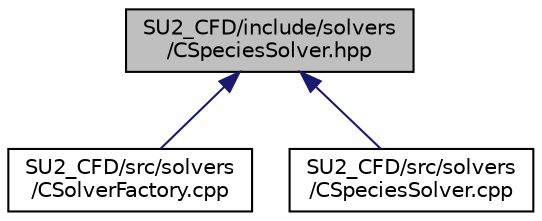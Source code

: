 digraph "SU2_CFD/include/solvers/CSpeciesSolver.hpp"
{
 // LATEX_PDF_SIZE
  edge [fontname="Helvetica",fontsize="10",labelfontname="Helvetica",labelfontsize="10"];
  node [fontname="Helvetica",fontsize="10",shape=record];
  Node1 [label="SU2_CFD/include/solvers\l/CSpeciesSolver.hpp",height=0.2,width=0.4,color="black", fillcolor="grey75", style="filled", fontcolor="black",tooltip="Headers of the CSpeciesSolver class."];
  Node1 -> Node2 [dir="back",color="midnightblue",fontsize="10",style="solid",fontname="Helvetica"];
  Node2 [label="SU2_CFD/src/solvers\l/CSolverFactory.cpp",height=0.2,width=0.4,color="black", fillcolor="white", style="filled",URL="$CSolverFactory_8cpp.html",tooltip="Main subroutines for CSolverFactoryclass."];
  Node1 -> Node3 [dir="back",color="midnightblue",fontsize="10",style="solid",fontname="Helvetica"];
  Node3 [label="SU2_CFD/src/solvers\l/CSpeciesSolver.cpp",height=0.2,width=0.4,color="black", fillcolor="white", style="filled",URL="$CSpeciesSolver_8cpp.html",tooltip="Main subroutines of CSpeciesSolver class."];
}
